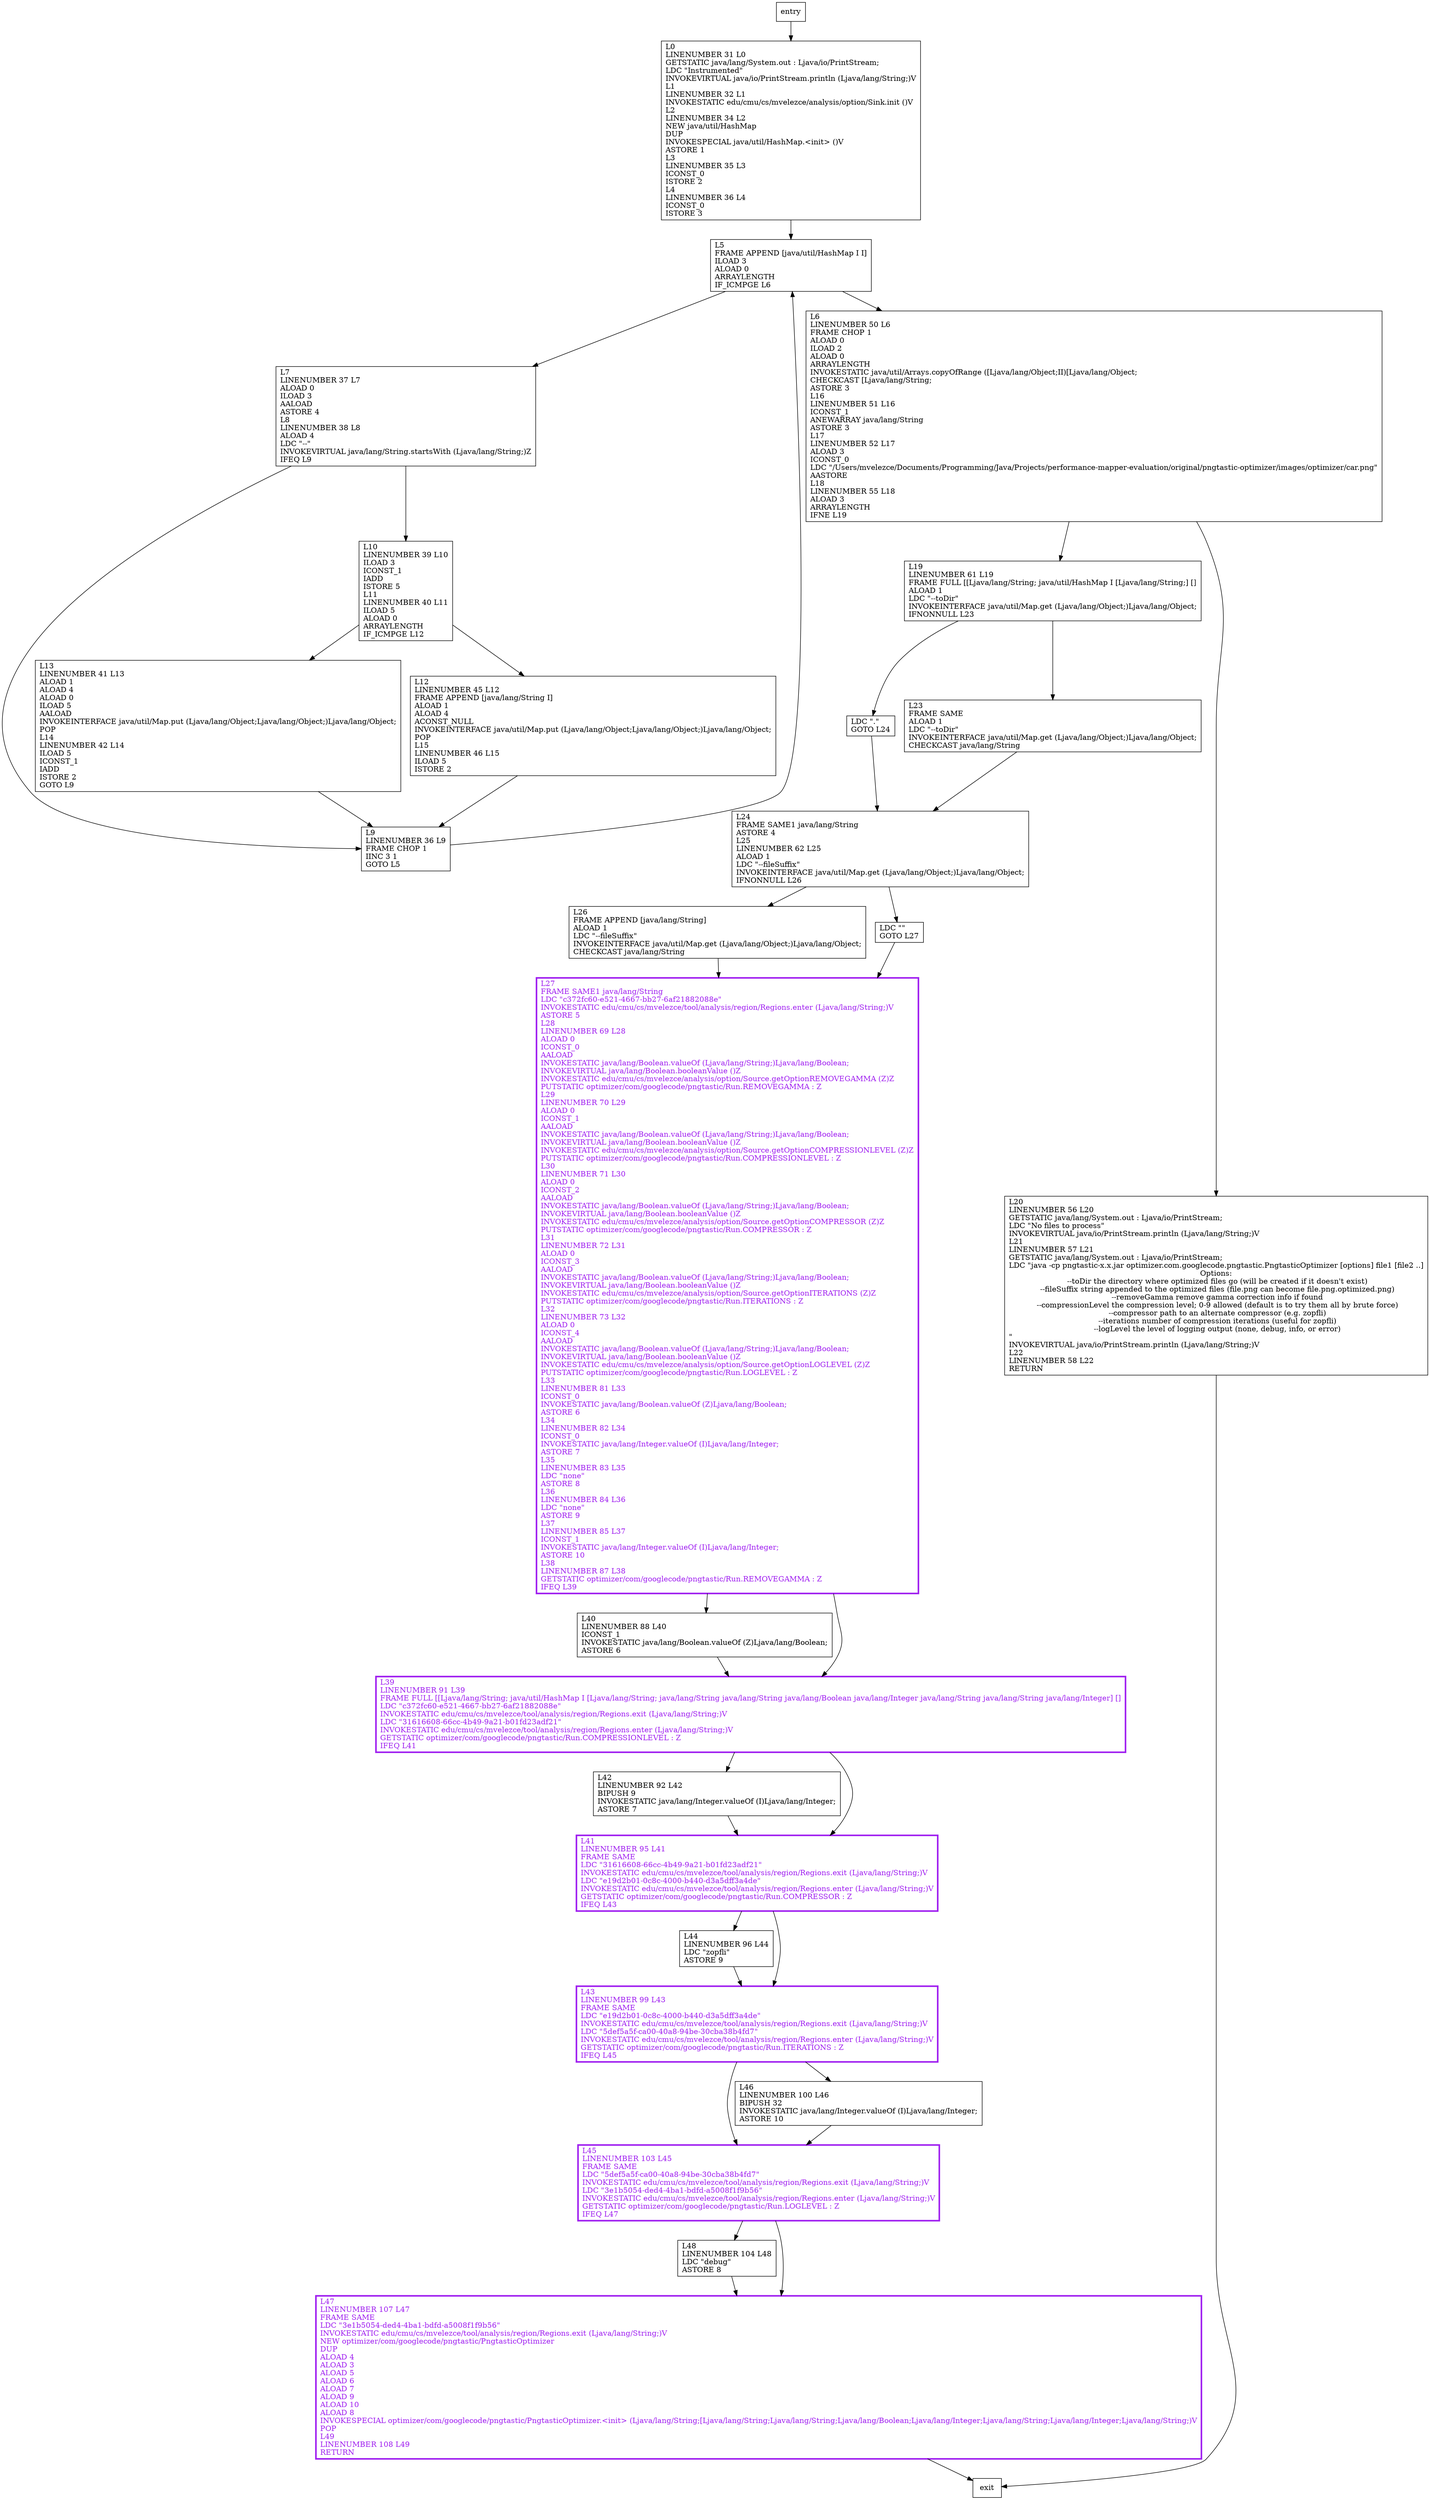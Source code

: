 digraph main {
node [shape=record];
845461768 [label="L23\lFRAME SAME\lALOAD 1\lLDC \"--toDir\"\lINVOKEINTERFACE java/util/Map.get (Ljava/lang/Object;)Ljava/lang/Object;\lCHECKCAST java/lang/String\l"];
959689125 [label="L24\lFRAME SAME1 java/lang/String\lASTORE 4\lL25\lLINENUMBER 62 L25\lALOAD 1\lLDC \"--fileSuffix\"\lINVOKEINTERFACE java/util/Map.get (Ljava/lang/Object;)Ljava/lang/Object;\lIFNONNULL L26\l"];
551641406 [label="L5\lFRAME APPEND [java/util/HashMap I I]\lILOAD 3\lALOAD 0\lARRAYLENGTH\lIF_ICMPGE L6\l"];
1845554899 [label="L39\lLINENUMBER 91 L39\lFRAME FULL [[Ljava/lang/String; java/util/HashMap I [Ljava/lang/String; java/lang/String java/lang/String java/lang/Boolean java/lang/Integer java/lang/String java/lang/String java/lang/Integer] []\lLDC \"c372fc60-e521-4667-bb27-6af21882088e\"\lINVOKESTATIC edu/cmu/cs/mvelezce/tool/analysis/region/Regions.exit (Ljava/lang/String;)V\lLDC \"31616608-66cc-4b49-9a21-b01fd23adf21\"\lINVOKESTATIC edu/cmu/cs/mvelezce/tool/analysis/region/Regions.enter (Ljava/lang/String;)V\lGETSTATIC optimizer/com/googlecode/pngtastic/Run.COMPRESSIONLEVEL : Z\lIFEQ L41\l"];
1102260266 [label="L46\lLINENUMBER 100 L46\lBIPUSH 32\lINVOKESTATIC java/lang/Integer.valueOf (I)Ljava/lang/Integer;\lASTORE 10\l"];
1840108412 [label="LDC \"\"\lGOTO L27\l"];
538331837 [label="L40\lLINENUMBER 88 L40\lICONST_1\lINVOKESTATIC java/lang/Boolean.valueOf (Z)Ljava/lang/Boolean;\lASTORE 6\l"];
1748668771 [label="L0\lLINENUMBER 31 L0\lGETSTATIC java/lang/System.out : Ljava/io/PrintStream;\lLDC \"Instrumented\"\lINVOKEVIRTUAL java/io/PrintStream.println (Ljava/lang/String;)V\lL1\lLINENUMBER 32 L1\lINVOKESTATIC edu/cmu/cs/mvelezce/analysis/option/Sink.init ()V\lL2\lLINENUMBER 34 L2\lNEW java/util/HashMap\lDUP\lINVOKESPECIAL java/util/HashMap.\<init\> ()V\lASTORE 1\lL3\lLINENUMBER 35 L3\lICONST_0\lISTORE 2\lL4\lLINENUMBER 36 L4\lICONST_0\lISTORE 3\l"];
1822367354 [label="L47\lLINENUMBER 107 L47\lFRAME SAME\lLDC \"3e1b5054-ded4-4ba1-bdfd-a5008f1f9b56\"\lINVOKESTATIC edu/cmu/cs/mvelezce/tool/analysis/region/Regions.exit (Ljava/lang/String;)V\lNEW optimizer/com/googlecode/pngtastic/PngtasticOptimizer\lDUP\lALOAD 4\lALOAD 3\lALOAD 5\lALOAD 6\lALOAD 7\lALOAD 9\lALOAD 10\lALOAD 8\lINVOKESPECIAL optimizer/com/googlecode/pngtastic/PngtasticOptimizer.\<init\> (Ljava/lang/String;[Ljava/lang/String;Ljava/lang/String;Ljava/lang/Boolean;Ljava/lang/Integer;Ljava/lang/String;Ljava/lang/Integer;Ljava/lang/String;)V\lPOP\lL49\lLINENUMBER 108 L49\lRETURN\l"];
1545673084 [label="L48\lLINENUMBER 104 L48\lLDC \"debug\"\lASTORE 8\l"];
342552965 [label="L20\lLINENUMBER 56 L20\lGETSTATIC java/lang/System.out : Ljava/io/PrintStream;\lLDC \"No files to process\"\lINVOKEVIRTUAL java/io/PrintStream.println (Ljava/lang/String;)V\lL21\lLINENUMBER 57 L21\lGETSTATIC java/lang/System.out : Ljava/io/PrintStream;\lLDC \"java -cp pngtastic-x.x.jar optimizer.com.googlecode.pngtastic.PngtasticOptimizer [options] file1 [file2 ..]\nOptions:\n  --toDir            the directory where optimized files go (will be created if it doesn't exist)\n  --fileSuffix       string appended to the optimized files (file.png can become file.png.optimized.png)\n  --removeGamma      remove gamma correction info if found\n  --compressionLevel the compression level; 0-9 allowed (default is to try them all by brute force)\n  --compressor       path to an alternate compressor (e.g. zopfli)\n  --iterations       number of compression iterations (useful for zopfli)\n  --logLevel         the level of logging output (none, debug, info, or error)\n\"\lINVOKEVIRTUAL java/io/PrintStream.println (Ljava/lang/String;)V\lL22\lLINENUMBER 58 L22\lRETURN\l"];
597908464 [label="L41\lLINENUMBER 95 L41\lFRAME SAME\lLDC \"31616608-66cc-4b49-9a21-b01fd23adf21\"\lINVOKESTATIC edu/cmu/cs/mvelezce/tool/analysis/region/Regions.exit (Ljava/lang/String;)V\lLDC \"e19d2b01-0c8c-4000-b440-d3a5dff3a4de\"\lINVOKESTATIC edu/cmu/cs/mvelezce/tool/analysis/region/Regions.enter (Ljava/lang/String;)V\lGETSTATIC optimizer/com/googlecode/pngtastic/Run.COMPRESSOR : Z\lIFEQ L43\l"];
1447000025 [label="L43\lLINENUMBER 99 L43\lFRAME SAME\lLDC \"e19d2b01-0c8c-4000-b440-d3a5dff3a4de\"\lINVOKESTATIC edu/cmu/cs/mvelezce/tool/analysis/region/Regions.exit (Ljava/lang/String;)V\lLDC \"5def5a5f-ca00-40a8-94be-30cba38b4fd7\"\lINVOKESTATIC edu/cmu/cs/mvelezce/tool/analysis/region/Regions.enter (Ljava/lang/String;)V\lGETSTATIC optimizer/com/googlecode/pngtastic/Run.ITERATIONS : Z\lIFEQ L45\l"];
1418328769 [label="L7\lLINENUMBER 37 L7\lALOAD 0\lILOAD 3\lAALOAD\lASTORE 4\lL8\lLINENUMBER 38 L8\lALOAD 4\lLDC \"--\"\lINVOKEVIRTUAL java/lang/String.startsWith (Ljava/lang/String;)Z\lIFEQ L9\l"];
1059090584 [label="L42\lLINENUMBER 92 L42\lBIPUSH 9\lINVOKESTATIC java/lang/Integer.valueOf (I)Ljava/lang/Integer;\lASTORE 7\l"];
422041323 [label="LDC \".\"\lGOTO L24\l"];
1148099585 [label="L44\lLINENUMBER 96 L44\lLDC \"zopfli\"\lASTORE 9\l"];
701539605 [label="L10\lLINENUMBER 39 L10\lILOAD 3\lICONST_1\lIADD\lISTORE 5\lL11\lLINENUMBER 40 L11\lILOAD 5\lALOAD 0\lARRAYLENGTH\lIF_ICMPGE L12\l"];
2056686047 [label="L26\lFRAME APPEND [java/lang/String]\lALOAD 1\lLDC \"--fileSuffix\"\lINVOKEINTERFACE java/util/Map.get (Ljava/lang/Object;)Ljava/lang/Object;\lCHECKCAST java/lang/String\l"];
2099983271 [label="L45\lLINENUMBER 103 L45\lFRAME SAME\lLDC \"5def5a5f-ca00-40a8-94be-30cba38b4fd7\"\lINVOKESTATIC edu/cmu/cs/mvelezce/tool/analysis/region/Regions.exit (Ljava/lang/String;)V\lLDC \"3e1b5054-ded4-4ba1-bdfd-a5008f1f9b56\"\lINVOKESTATIC edu/cmu/cs/mvelezce/tool/analysis/region/Regions.enter (Ljava/lang/String;)V\lGETSTATIC optimizer/com/googlecode/pngtastic/Run.LOGLEVEL : Z\lIFEQ L47\l"];
204832826 [label="L19\lLINENUMBER 61 L19\lFRAME FULL [[Ljava/lang/String; java/util/HashMap I [Ljava/lang/String;] []\lALOAD 1\lLDC \"--toDir\"\lINVOKEINTERFACE java/util/Map.get (Ljava/lang/Object;)Ljava/lang/Object;\lIFNONNULL L23\l"];
1243271340 [label="L27\lFRAME SAME1 java/lang/String\lLDC \"c372fc60-e521-4667-bb27-6af21882088e\"\lINVOKESTATIC edu/cmu/cs/mvelezce/tool/analysis/region/Regions.enter (Ljava/lang/String;)V\lASTORE 5\lL28\lLINENUMBER 69 L28\lALOAD 0\lICONST_0\lAALOAD\lINVOKESTATIC java/lang/Boolean.valueOf (Ljava/lang/String;)Ljava/lang/Boolean;\lINVOKEVIRTUAL java/lang/Boolean.booleanValue ()Z\lINVOKESTATIC edu/cmu/cs/mvelezce/analysis/option/Source.getOptionREMOVEGAMMA (Z)Z\lPUTSTATIC optimizer/com/googlecode/pngtastic/Run.REMOVEGAMMA : Z\lL29\lLINENUMBER 70 L29\lALOAD 0\lICONST_1\lAALOAD\lINVOKESTATIC java/lang/Boolean.valueOf (Ljava/lang/String;)Ljava/lang/Boolean;\lINVOKEVIRTUAL java/lang/Boolean.booleanValue ()Z\lINVOKESTATIC edu/cmu/cs/mvelezce/analysis/option/Source.getOptionCOMPRESSIONLEVEL (Z)Z\lPUTSTATIC optimizer/com/googlecode/pngtastic/Run.COMPRESSIONLEVEL : Z\lL30\lLINENUMBER 71 L30\lALOAD 0\lICONST_2\lAALOAD\lINVOKESTATIC java/lang/Boolean.valueOf (Ljava/lang/String;)Ljava/lang/Boolean;\lINVOKEVIRTUAL java/lang/Boolean.booleanValue ()Z\lINVOKESTATIC edu/cmu/cs/mvelezce/analysis/option/Source.getOptionCOMPRESSOR (Z)Z\lPUTSTATIC optimizer/com/googlecode/pngtastic/Run.COMPRESSOR : Z\lL31\lLINENUMBER 72 L31\lALOAD 0\lICONST_3\lAALOAD\lINVOKESTATIC java/lang/Boolean.valueOf (Ljava/lang/String;)Ljava/lang/Boolean;\lINVOKEVIRTUAL java/lang/Boolean.booleanValue ()Z\lINVOKESTATIC edu/cmu/cs/mvelezce/analysis/option/Source.getOptionITERATIONS (Z)Z\lPUTSTATIC optimizer/com/googlecode/pngtastic/Run.ITERATIONS : Z\lL32\lLINENUMBER 73 L32\lALOAD 0\lICONST_4\lAALOAD\lINVOKESTATIC java/lang/Boolean.valueOf (Ljava/lang/String;)Ljava/lang/Boolean;\lINVOKEVIRTUAL java/lang/Boolean.booleanValue ()Z\lINVOKESTATIC edu/cmu/cs/mvelezce/analysis/option/Source.getOptionLOGLEVEL (Z)Z\lPUTSTATIC optimizer/com/googlecode/pngtastic/Run.LOGLEVEL : Z\lL33\lLINENUMBER 81 L33\lICONST_0\lINVOKESTATIC java/lang/Boolean.valueOf (Z)Ljava/lang/Boolean;\lASTORE 6\lL34\lLINENUMBER 82 L34\lICONST_0\lINVOKESTATIC java/lang/Integer.valueOf (I)Ljava/lang/Integer;\lASTORE 7\lL35\lLINENUMBER 83 L35\lLDC \"none\"\lASTORE 8\lL36\lLINENUMBER 84 L36\lLDC \"none\"\lASTORE 9\lL37\lLINENUMBER 85 L37\lICONST_1\lINVOKESTATIC java/lang/Integer.valueOf (I)Ljava/lang/Integer;\lASTORE 10\lL38\lLINENUMBER 87 L38\lGETSTATIC optimizer/com/googlecode/pngtastic/Run.REMOVEGAMMA : Z\lIFEQ L39\l"];
737679126 [label="L6\lLINENUMBER 50 L6\lFRAME CHOP 1\lALOAD 0\lILOAD 2\lALOAD 0\lARRAYLENGTH\lINVOKESTATIC java/util/Arrays.copyOfRange ([Ljava/lang/Object;II)[Ljava/lang/Object;\lCHECKCAST [Ljava/lang/String;\lASTORE 3\lL16\lLINENUMBER 51 L16\lICONST_1\lANEWARRAY java/lang/String\lASTORE 3\lL17\lLINENUMBER 52 L17\lALOAD 3\lICONST_0\lLDC \"/Users/mvelezce/Documents/Programming/Java/Projects/performance-mapper-evaluation/original/pngtastic-optimizer/images/optimizer/car.png\"\lAASTORE\lL18\lLINENUMBER 55 L18\lALOAD 3\lARRAYLENGTH\lIFNE L19\l"];
366845764 [label="L9\lLINENUMBER 36 L9\lFRAME CHOP 1\lIINC 3 1\lGOTO L5\l"];
1115379614 [label="L12\lLINENUMBER 45 L12\lFRAME APPEND [java/lang/String I]\lALOAD 1\lALOAD 4\lACONST_NULL\lINVOKEINTERFACE java/util/Map.put (Ljava/lang/Object;Ljava/lang/Object;)Ljava/lang/Object;\lPOP\lL15\lLINENUMBER 46 L15\lILOAD 5\lISTORE 2\l"];
1497363170 [label="L13\lLINENUMBER 41 L13\lALOAD 1\lALOAD 4\lALOAD 0\lILOAD 5\lAALOAD\lINVOKEINTERFACE java/util/Map.put (Ljava/lang/Object;Ljava/lang/Object;)Ljava/lang/Object;\lPOP\lL14\lLINENUMBER 42 L14\lILOAD 5\lICONST_1\lIADD\lISTORE 2\lGOTO L9\l"];
entry;
exit;
845461768 -> 959689125;
959689125 -> 2056686047;
959689125 -> 1840108412;
551641406 -> 737679126;
551641406 -> 1418328769;
1845554899 -> 597908464;
1845554899 -> 1059090584;
1102260266 -> 2099983271;
1840108412 -> 1243271340;
538331837 -> 1845554899;
1748668771 -> 551641406;
1822367354 -> exit;
1545673084 -> 1822367354;
342552965 -> exit;
597908464 -> 1447000025;
597908464 -> 1148099585;
1447000025 -> 1102260266;
1447000025 -> 2099983271;
1418328769 -> 366845764;
1418328769 -> 701539605;
1059090584 -> 597908464;
422041323 -> 959689125;
1148099585 -> 1447000025;
701539605 -> 1115379614;
701539605 -> 1497363170;
entry -> 1748668771;
2056686047 -> 1243271340;
2099983271 -> 1822367354;
2099983271 -> 1545673084;
204832826 -> 845461768;
204832826 -> 422041323;
1243271340 -> 538331837;
1243271340 -> 1845554899;
737679126 -> 204832826;
737679126 -> 342552965;
366845764 -> 551641406;
1115379614 -> 366845764;
1497363170 -> 366845764;
2099983271[fontcolor="purple", penwidth=3, color="purple"];
597908464[fontcolor="purple", penwidth=3, color="purple"];
1243271340[fontcolor="purple", penwidth=3, color="purple"];
1447000025[fontcolor="purple", penwidth=3, color="purple"];
1822367354[fontcolor="purple", penwidth=3, color="purple"];
1845554899[fontcolor="purple", penwidth=3, color="purple"];
}
